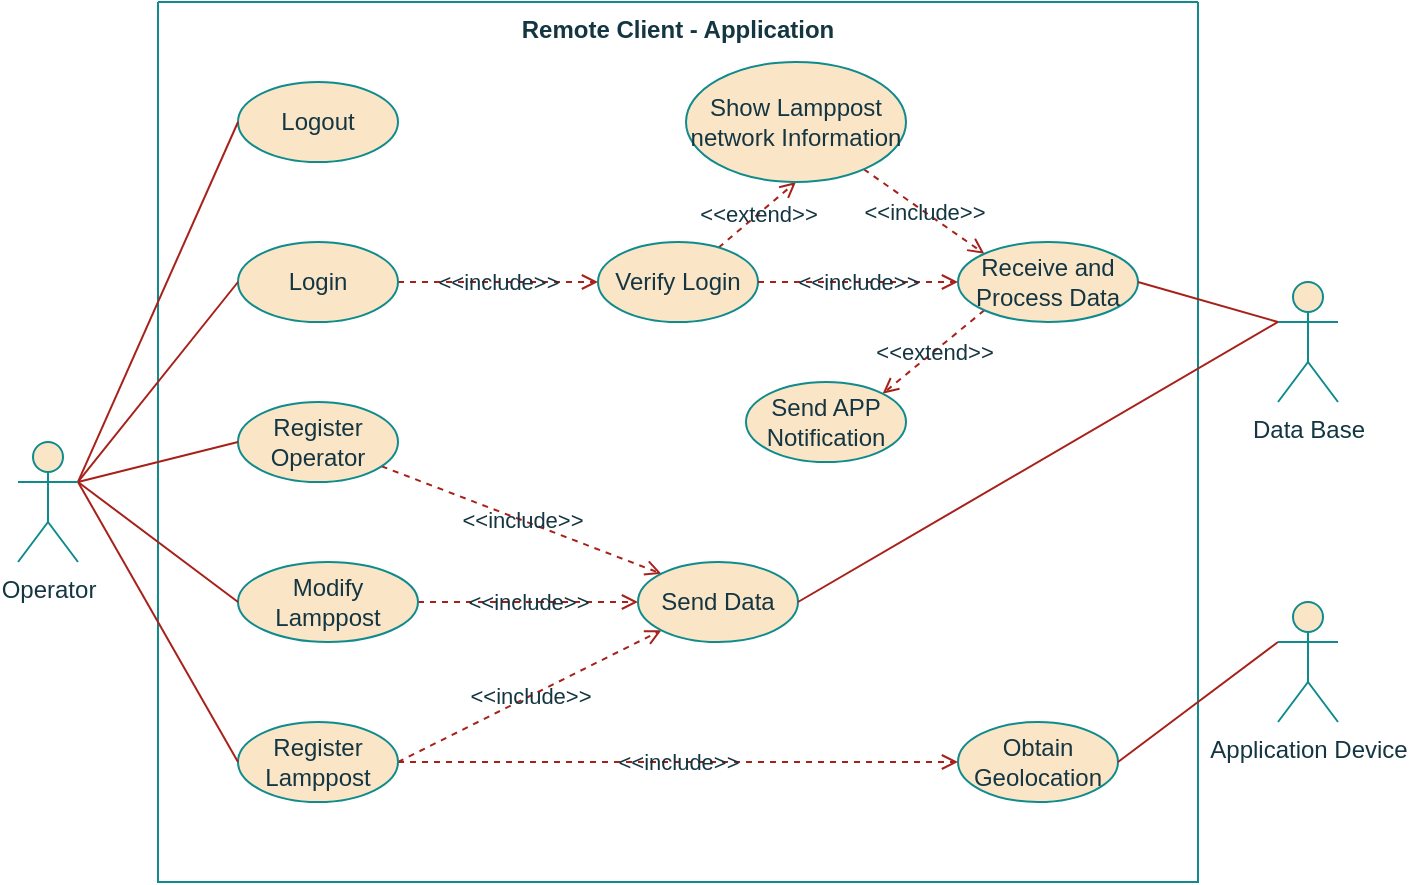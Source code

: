 <mxfile version="15.7.4" type="github" pages="6">
  <diagram id="smE5fnJAyVyCLhYMQo8Z" name="AppSystem_UseCases">
    <mxGraphModel dx="931" dy="527" grid="1" gridSize="10" guides="1" tooltips="1" connect="1" arrows="1" fold="1" page="1" pageScale="1" pageWidth="827" pageHeight="1169" background="none" math="0" shadow="0">
      <root>
        <mxCell id="0" />
        <mxCell id="1" parent="0" />
        <mxCell id="Z5xYq3RRcm3EjHd7aSkA-1" value="Remote Client - Application " style="swimlane;startSize=0;verticalAlign=top;fillColor=#FAE5C7;strokeColor=#0F8B8D;fontColor=#143642;" parent="1" vertex="1">
          <mxGeometry x="120" y="120" width="520" height="440" as="geometry" />
        </mxCell>
        <mxCell id="Z5xYq3RRcm3EjHd7aSkA-31" value="&amp;lt;&amp;lt;include&amp;gt;&amp;gt;" style="edgeStyle=none;rounded=0;orthogonalLoop=1;jettySize=auto;html=1;entryX=0;entryY=0.5;entryDx=0;entryDy=0;dashed=1;endArrow=open;endFill=0;labelBackgroundColor=none;strokeColor=#A8201A;fontColor=#143642;" parent="Z5xYq3RRcm3EjHd7aSkA-1" source="Z5xYq3RRcm3EjHd7aSkA-7" target="Z5xYq3RRcm3EjHd7aSkA-28" edge="1">
          <mxGeometry relative="1" as="geometry" />
        </mxCell>
        <mxCell id="Z5xYq3RRcm3EjHd7aSkA-7" value="Login" style="ellipse;whiteSpace=wrap;html=1;fillColor=#FAE5C7;strokeColor=#0F8B8D;fontColor=#143642;" parent="Z5xYq3RRcm3EjHd7aSkA-1" vertex="1">
          <mxGeometry x="40" y="120" width="80" height="40" as="geometry" />
        </mxCell>
        <mxCell id="Z5xYq3RRcm3EjHd7aSkA-8" value="Logout" style="ellipse;whiteSpace=wrap;html=1;fillColor=#FAE5C7;strokeColor=#0F8B8D;fontColor=#143642;" parent="Z5xYq3RRcm3EjHd7aSkA-1" vertex="1">
          <mxGeometry x="40" y="40" width="80" height="40" as="geometry" />
        </mxCell>
        <mxCell id="Z5xYq3RRcm3EjHd7aSkA-55" value="&amp;lt;&amp;lt;include&amp;gt;&amp;gt;" style="edgeStyle=none;rounded=0;orthogonalLoop=1;jettySize=auto;html=1;entryX=0;entryY=0;entryDx=0;entryDy=0;dashed=1;endArrow=open;endFill=0;labelBackgroundColor=none;strokeColor=#A8201A;fontColor=#143642;" parent="Z5xYq3RRcm3EjHd7aSkA-1" source="Z5xYq3RRcm3EjHd7aSkA-9" target="Z5xYq3RRcm3EjHd7aSkA-23" edge="1">
          <mxGeometry relative="1" as="geometry" />
        </mxCell>
        <mxCell id="Z5xYq3RRcm3EjHd7aSkA-9" value="Register Operator" style="ellipse;whiteSpace=wrap;html=1;fillColor=#FAE5C7;strokeColor=#0F8B8D;fontColor=#143642;" parent="Z5xYq3RRcm3EjHd7aSkA-1" vertex="1">
          <mxGeometry x="40" y="200" width="80" height="40" as="geometry" />
        </mxCell>
        <mxCell id="Z5xYq3RRcm3EjHd7aSkA-26" value="&amp;lt;&amp;lt;include&amp;gt;&amp;gt;" style="edgeStyle=none;rounded=0;orthogonalLoop=1;jettySize=auto;html=1;entryX=0;entryY=0.5;entryDx=0;entryDy=0;exitX=1;exitY=0.5;exitDx=0;exitDy=0;dashed=1;endArrow=open;endFill=0;labelBackgroundColor=none;strokeColor=#A8201A;fontColor=#143642;" parent="Z5xYq3RRcm3EjHd7aSkA-1" source="Z5xYq3RRcm3EjHd7aSkA-17" target="Z5xYq3RRcm3EjHd7aSkA-23" edge="1">
          <mxGeometry relative="1" as="geometry" />
        </mxCell>
        <mxCell id="Z5xYq3RRcm3EjHd7aSkA-17" value="&lt;div&gt;Modify Lamppost&lt;br&gt;&lt;/div&gt;" style="ellipse;whiteSpace=wrap;html=1;fillColor=#FAE5C7;strokeColor=#0F8B8D;fontColor=#143642;" parent="Z5xYq3RRcm3EjHd7aSkA-1" vertex="1">
          <mxGeometry x="40" y="280" width="90" height="40" as="geometry" />
        </mxCell>
        <mxCell id="Z5xYq3RRcm3EjHd7aSkA-22" value="&amp;lt;&amp;lt;include&amp;gt;&amp;gt;" style="edgeStyle=none;rounded=0;orthogonalLoop=1;jettySize=auto;html=1;entryX=0;entryY=0.5;entryDx=0;entryDy=0;dashed=1;endArrow=open;endFill=0;labelBackgroundColor=none;strokeColor=#A8201A;fontColor=#143642;" parent="Z5xYq3RRcm3EjHd7aSkA-1" source="Z5xYq3RRcm3EjHd7aSkA-18" target="Z5xYq3RRcm3EjHd7aSkA-20" edge="1">
          <mxGeometry relative="1" as="geometry">
            <Array as="points">
              <mxPoint x="180" y="380" />
            </Array>
          </mxGeometry>
        </mxCell>
        <mxCell id="Z5xYq3RRcm3EjHd7aSkA-52" value="&amp;lt;&amp;lt;include&amp;gt;&amp;gt;" style="edgeStyle=none;rounded=0;orthogonalLoop=1;jettySize=auto;html=1;entryX=0;entryY=1;entryDx=0;entryDy=0;dashed=1;exitX=1;exitY=0.5;exitDx=0;exitDy=0;endArrow=open;endFill=0;labelBackgroundColor=none;strokeColor=#A8201A;fontColor=#143642;" parent="Z5xYq3RRcm3EjHd7aSkA-1" source="Z5xYq3RRcm3EjHd7aSkA-18" target="Z5xYq3RRcm3EjHd7aSkA-23" edge="1">
          <mxGeometry relative="1" as="geometry" />
        </mxCell>
        <mxCell id="Z5xYq3RRcm3EjHd7aSkA-18" value="&lt;div&gt;Register Lamppost&lt;br&gt;&lt;/div&gt;" style="ellipse;whiteSpace=wrap;html=1;fillColor=#FAE5C7;strokeColor=#0F8B8D;fontColor=#143642;" parent="Z5xYq3RRcm3EjHd7aSkA-1" vertex="1">
          <mxGeometry x="40" y="360" width="80" height="40" as="geometry" />
        </mxCell>
        <mxCell id="Z5xYq3RRcm3EjHd7aSkA-20" value="Obtain Geolocation" style="ellipse;whiteSpace=wrap;html=1;fillColor=#FAE5C7;strokeColor=#0F8B8D;fontColor=#143642;" parent="Z5xYq3RRcm3EjHd7aSkA-1" vertex="1">
          <mxGeometry x="400" y="360" width="80" height="40" as="geometry" />
        </mxCell>
        <mxCell id="Z5xYq3RRcm3EjHd7aSkA-23" value="Send Data" style="ellipse;whiteSpace=wrap;html=1;fillColor=#FAE5C7;strokeColor=#0F8B8D;fontColor=#143642;" parent="Z5xYq3RRcm3EjHd7aSkA-1" vertex="1">
          <mxGeometry x="240" y="280" width="80" height="40" as="geometry" />
        </mxCell>
        <mxCell id="Z5xYq3RRcm3EjHd7aSkA-33" value="&amp;lt;&amp;lt;extend&amp;gt;&amp;gt;" style="edgeStyle=none;rounded=0;orthogonalLoop=1;jettySize=auto;html=1;entryX=0.5;entryY=1;entryDx=0;entryDy=0;dashed=1;endArrow=open;endFill=0;labelBackgroundColor=none;strokeColor=#A8201A;fontColor=#143642;" parent="Z5xYq3RRcm3EjHd7aSkA-1" source="Z5xYq3RRcm3EjHd7aSkA-28" target="Z5xYq3RRcm3EjHd7aSkA-32" edge="1">
          <mxGeometry relative="1" as="geometry" />
        </mxCell>
        <mxCell id="Z5xYq3RRcm3EjHd7aSkA-28" value="Verify Login" style="ellipse;whiteSpace=wrap;html=1;fillColor=#FAE5C7;strokeColor=#0F8B8D;fontColor=#143642;" parent="Z5xYq3RRcm3EjHd7aSkA-1" vertex="1">
          <mxGeometry x="220" y="120" width="80" height="40" as="geometry" />
        </mxCell>
        <mxCell id="Z5xYq3RRcm3EjHd7aSkA-53" value="&amp;lt;&amp;lt;include&amp;gt;&amp;gt;" style="edgeStyle=none;rounded=0;orthogonalLoop=1;jettySize=auto;html=1;entryX=0;entryY=0;entryDx=0;entryDy=0;dashed=1;endArrow=open;endFill=0;labelBackgroundColor=none;strokeColor=#A8201A;fontColor=#143642;" parent="Z5xYq3RRcm3EjHd7aSkA-1" source="Z5xYq3RRcm3EjHd7aSkA-32" target="Z5xYq3RRcm3EjHd7aSkA-34" edge="1">
          <mxGeometry relative="1" as="geometry" />
        </mxCell>
        <mxCell id="Z5xYq3RRcm3EjHd7aSkA-32" value="Show Lamppost network Information" style="ellipse;whiteSpace=wrap;html=1;fillColor=#FAE5C7;strokeColor=#0F8B8D;fontColor=#143642;" parent="Z5xYq3RRcm3EjHd7aSkA-1" vertex="1">
          <mxGeometry x="264" y="30" width="110" height="60" as="geometry" />
        </mxCell>
        <mxCell id="Z5xYq3RRcm3EjHd7aSkA-51" value="&amp;lt;&amp;lt;include&amp;gt;&amp;gt;" style="edgeStyle=none;rounded=0;orthogonalLoop=1;jettySize=auto;html=1;dashed=1;exitX=1;exitY=0.5;exitDx=0;exitDy=0;entryX=0;entryY=0.5;entryDx=0;entryDy=0;endArrow=open;endFill=0;labelBackgroundColor=none;strokeColor=#A8201A;fontColor=#143642;" parent="Z5xYq3RRcm3EjHd7aSkA-1" source="Z5xYq3RRcm3EjHd7aSkA-28" target="Z5xYq3RRcm3EjHd7aSkA-34" edge="1">
          <mxGeometry relative="1" as="geometry" />
        </mxCell>
        <mxCell id="tzrhZv5mslkOKxqqWxBH-2" value="&amp;lt;&amp;lt;extend&amp;gt;&amp;gt;" style="rounded=0;orthogonalLoop=1;jettySize=auto;html=1;exitX=0;exitY=1;exitDx=0;exitDy=0;entryX=1;entryY=0;entryDx=0;entryDy=0;strokeWidth=1;verticalAlign=middle;dashed=1;endArrow=open;endFill=0;labelBackgroundColor=none;strokeColor=#A8201A;fontColor=#143642;" parent="Z5xYq3RRcm3EjHd7aSkA-1" source="Z5xYq3RRcm3EjHd7aSkA-34" target="tzrhZv5mslkOKxqqWxBH-1" edge="1">
          <mxGeometry relative="1" as="geometry" />
        </mxCell>
        <mxCell id="Z5xYq3RRcm3EjHd7aSkA-34" value="Receive and Process Data" style="ellipse;whiteSpace=wrap;html=1;fillColor=#FAE5C7;strokeColor=#0F8B8D;fontColor=#143642;" parent="Z5xYq3RRcm3EjHd7aSkA-1" vertex="1">
          <mxGeometry x="400" y="120" width="90" height="40" as="geometry" />
        </mxCell>
        <mxCell id="tzrhZv5mslkOKxqqWxBH-1" value="Send APP Notification" style="ellipse;whiteSpace=wrap;html=1;fillColor=#FAE5C7;strokeColor=#0F8B8D;fontColor=#143642;" parent="Z5xYq3RRcm3EjHd7aSkA-1" vertex="1">
          <mxGeometry x="294" y="190" width="80" height="40" as="geometry" />
        </mxCell>
        <mxCell id="Z5xYq3RRcm3EjHd7aSkA-21" style="edgeStyle=none;rounded=0;orthogonalLoop=1;jettySize=auto;html=1;exitX=0;exitY=0.333;exitDx=0;exitDy=0;exitPerimeter=0;entryX=1;entryY=0.5;entryDx=0;entryDy=0;endArrow=none;endFill=0;labelBackgroundColor=#DAD2D8;strokeColor=#A8201A;fontColor=#143642;" parent="1" source="Z5xYq3RRcm3EjHd7aSkA-2" target="Z5xYq3RRcm3EjHd7aSkA-20" edge="1">
          <mxGeometry relative="1" as="geometry" />
        </mxCell>
        <mxCell id="Z5xYq3RRcm3EjHd7aSkA-2" value="Application Device" style="shape=umlActor;verticalLabelPosition=bottom;verticalAlign=top;html=1;outlineConnect=0;fillColor=#FAE5C7;strokeColor=#0F8B8D;fontColor=#143642;" parent="1" vertex="1">
          <mxGeometry x="680" y="420" width="30" height="60" as="geometry" />
        </mxCell>
        <mxCell id="Z5xYq3RRcm3EjHd7aSkA-11" style="rounded=0;orthogonalLoop=1;jettySize=auto;html=1;exitX=1;exitY=0.333;exitDx=0;exitDy=0;exitPerimeter=0;entryX=0;entryY=0.5;entryDx=0;entryDy=0;endArrow=none;endFill=0;labelBackgroundColor=#DAD2D8;strokeColor=#A8201A;fontColor=#143642;" parent="1" source="Z5xYq3RRcm3EjHd7aSkA-6" target="Z5xYq3RRcm3EjHd7aSkA-8" edge="1">
          <mxGeometry relative="1" as="geometry" />
        </mxCell>
        <mxCell id="Z5xYq3RRcm3EjHd7aSkA-12" style="edgeStyle=none;rounded=0;orthogonalLoop=1;jettySize=auto;html=1;exitX=1;exitY=0.333;exitDx=0;exitDy=0;exitPerimeter=0;entryX=0;entryY=0.5;entryDx=0;entryDy=0;endArrow=none;endFill=0;labelBackgroundColor=#DAD2D8;strokeColor=#A8201A;fontColor=#143642;" parent="1" source="Z5xYq3RRcm3EjHd7aSkA-6" target="Z5xYq3RRcm3EjHd7aSkA-9" edge="1">
          <mxGeometry relative="1" as="geometry" />
        </mxCell>
        <mxCell id="Z5xYq3RRcm3EjHd7aSkA-13" style="edgeStyle=none;rounded=0;orthogonalLoop=1;jettySize=auto;html=1;exitX=1;exitY=0.333;exitDx=0;exitDy=0;exitPerimeter=0;entryX=0;entryY=0.5;entryDx=0;entryDy=0;endArrow=none;endFill=0;labelBackgroundColor=#DAD2D8;strokeColor=#A8201A;fontColor=#143642;" parent="1" source="Z5xYq3RRcm3EjHd7aSkA-6" target="Z5xYq3RRcm3EjHd7aSkA-7" edge="1">
          <mxGeometry relative="1" as="geometry" />
        </mxCell>
        <mxCell id="Z5xYq3RRcm3EjHd7aSkA-19" style="edgeStyle=none;rounded=0;orthogonalLoop=1;jettySize=auto;html=1;exitX=1;exitY=0.333;exitDx=0;exitDy=0;exitPerimeter=0;entryX=0;entryY=0.5;entryDx=0;entryDy=0;endArrow=none;endFill=0;labelBackgroundColor=#DAD2D8;strokeColor=#A8201A;fontColor=#143642;" parent="1" source="Z5xYq3RRcm3EjHd7aSkA-6" target="Z5xYq3RRcm3EjHd7aSkA-18" edge="1">
          <mxGeometry relative="1" as="geometry" />
        </mxCell>
        <mxCell id="Z5xYq3RRcm3EjHd7aSkA-24" style="edgeStyle=none;rounded=0;orthogonalLoop=1;jettySize=auto;html=1;exitX=1;exitY=0.333;exitDx=0;exitDy=0;exitPerimeter=0;entryX=0;entryY=0.5;entryDx=0;entryDy=0;endArrow=none;endFill=0;labelBackgroundColor=#DAD2D8;strokeColor=#A8201A;fontColor=#143642;" parent="1" source="Z5xYq3RRcm3EjHd7aSkA-6" target="Z5xYq3RRcm3EjHd7aSkA-17" edge="1">
          <mxGeometry relative="1" as="geometry" />
        </mxCell>
        <mxCell id="Z5xYq3RRcm3EjHd7aSkA-6" value="Operator" style="shape=umlActor;verticalLabelPosition=bottom;verticalAlign=top;html=1;outlineConnect=0;fillColor=#FAE5C7;strokeColor=#0F8B8D;fontColor=#143642;" parent="1" vertex="1">
          <mxGeometry x="50" y="340" width="30" height="60" as="geometry" />
        </mxCell>
        <mxCell id="Z5xYq3RRcm3EjHd7aSkA-25" style="edgeStyle=none;rounded=0;orthogonalLoop=1;jettySize=auto;html=1;exitX=0;exitY=0.333;exitDx=0;exitDy=0;exitPerimeter=0;entryX=1;entryY=0.5;entryDx=0;entryDy=0;endArrow=none;endFill=0;labelBackgroundColor=#DAD2D8;strokeColor=#A8201A;fontColor=#143642;" parent="1" source="Z5xYq3RRcm3EjHd7aSkA-10" target="Z5xYq3RRcm3EjHd7aSkA-23" edge="1">
          <mxGeometry relative="1" as="geometry" />
        </mxCell>
        <mxCell id="Z5xYq3RRcm3EjHd7aSkA-50" style="edgeStyle=none;rounded=0;orthogonalLoop=1;jettySize=auto;html=1;exitX=0;exitY=0.333;exitDx=0;exitDy=0;exitPerimeter=0;entryX=1;entryY=0.5;entryDx=0;entryDy=0;endArrow=none;endFill=0;labelBackgroundColor=#DAD2D8;strokeColor=#A8201A;fontColor=#143642;" parent="1" source="Z5xYq3RRcm3EjHd7aSkA-10" target="Z5xYq3RRcm3EjHd7aSkA-34" edge="1">
          <mxGeometry relative="1" as="geometry" />
        </mxCell>
        <mxCell id="Z5xYq3RRcm3EjHd7aSkA-10" value="Data Base" style="shape=umlActor;verticalLabelPosition=bottom;verticalAlign=top;html=1;outlineConnect=0;fillColor=#FAE5C7;strokeColor=#0F8B8D;fontColor=#143642;" parent="1" vertex="1">
          <mxGeometry x="680" y="260" width="30" height="60" as="geometry" />
        </mxCell>
      </root>
    </mxGraphModel>
  </diagram>
  <diagram name="WebSiteSys_UseCases" id="4FfJd1EmiULP9ebMevSI">
    <mxGraphModel dx="1350" dy="764" grid="1" gridSize="10" guides="1" tooltips="1" connect="1" arrows="1" fold="1" page="1" pageScale="1" pageWidth="827" pageHeight="1169" background="none" math="0" shadow="0">
      <root>
        <mxCell id="5bZJ5uvaay_0yBccqVm7-0" />
        <mxCell id="5bZJ5uvaay_0yBccqVm7-1" parent="5bZJ5uvaay_0yBccqVm7-0" />
        <mxCell id="5bZJ5uvaay_0yBccqVm7-2" value="Remote Client - Web Site " style="swimlane;startSize=0;verticalAlign=top;fillColor=#FAE5C7;strokeColor=#0F8B8D;fontColor=#143642;" parent="5bZJ5uvaay_0yBccqVm7-1" vertex="1">
          <mxGeometry x="120" y="120" width="520" height="240" as="geometry" />
        </mxCell>
        <mxCell id="HWeHAJftkcvxa5E9LvG0-5" value="&amp;lt;&amp;lt;extend&amp;gt;&amp;gt;" style="edgeStyle=none;rounded=0;orthogonalLoop=1;jettySize=auto;html=1;entryX=0;entryY=0.5;entryDx=0;entryDy=0;dashed=1;endArrow=open;endFill=0;labelBackgroundColor=none;strokeColor=#A8201A;fontColor=#143642;" parent="5bZJ5uvaay_0yBccqVm7-2" source="5bZJ5uvaay_0yBccqVm7-12" target="HWeHAJftkcvxa5E9LvG0-4" edge="1">
          <mxGeometry relative="1" as="geometry" />
        </mxCell>
        <mxCell id="5bZJ5uvaay_0yBccqVm7-12" value="Insert Location" style="ellipse;whiteSpace=wrap;html=1;fillColor=#FAE5C7;strokeColor=#0F8B8D;fontColor=#143642;" parent="5bZJ5uvaay_0yBccqVm7-2" vertex="1">
          <mxGeometry x="40" y="40" width="80" height="40" as="geometry" />
        </mxCell>
        <mxCell id="lhICtqO1B-pOkqbgifs4-3" value="&amp;lt;&amp;lt;extend&amp;gt;&amp;gt;" style="edgeStyle=none;rounded=0;orthogonalLoop=1;jettySize=auto;html=1;entryX=1;entryY=1;entryDx=0;entryDy=0;dashed=1;endArrow=open;endFill=0;labelBackgroundColor=none;strokeColor=#A8201A;fontColor=#143642;" parent="5bZJ5uvaay_0yBccqVm7-2" source="5bZJ5uvaay_0yBccqVm7-13" target="HWeHAJftkcvxa5E9LvG0-4" edge="1">
          <mxGeometry relative="1" as="geometry" />
        </mxCell>
        <mxCell id="5bZJ5uvaay_0yBccqVm7-13" value="Obtain Geolocation" style="ellipse;whiteSpace=wrap;html=1;fillColor=#FAE5C7;strokeColor=#0F8B8D;fontColor=#143642;" parent="5bZJ5uvaay_0yBccqVm7-2" vertex="1">
          <mxGeometry x="400" y="160" width="80" height="40" as="geometry" />
        </mxCell>
        <mxCell id="5bZJ5uvaay_0yBccqVm7-20" value="Receive and Process Data" style="ellipse;whiteSpace=wrap;html=1;fillColor=#FAE5C7;strokeColor=#0F8B8D;fontColor=#143642;" parent="5bZJ5uvaay_0yBccqVm7-2" vertex="1">
          <mxGeometry x="400" y="40" width="80" height="40" as="geometry" />
        </mxCell>
        <mxCell id="HWeHAJftkcvxa5E9LvG0-6" value="&amp;lt;&amp;lt;include&amp;gt;&amp;gt;" style="edgeStyle=none;rounded=0;orthogonalLoop=1;jettySize=auto;html=1;entryX=0;entryY=0.5;entryDx=0;entryDy=0;dashed=1;endArrow=open;endFill=0;labelBackgroundColor=none;strokeColor=#A8201A;fontColor=#143642;" parent="5bZJ5uvaay_0yBccqVm7-2" source="HWeHAJftkcvxa5E9LvG0-4" target="5bZJ5uvaay_0yBccqVm7-20" edge="1">
          <mxGeometry relative="1" as="geometry" />
        </mxCell>
        <mxCell id="HWeHAJftkcvxa5E9LvG0-4" value="Show Available Parking Spots" style="ellipse;whiteSpace=wrap;html=1;fillColor=#FAE5C7;strokeColor=#0F8B8D;fontColor=#143642;" parent="5bZJ5uvaay_0yBccqVm7-2" vertex="1">
          <mxGeometry x="210" y="35" width="100" height="50" as="geometry" />
        </mxCell>
        <mxCell id="lhICtqO1B-pOkqbgifs4-2" value="&amp;lt;&amp;lt;extend&amp;gt;&amp;gt;" style="edgeStyle=none;rounded=0;orthogonalLoop=1;jettySize=auto;html=1;entryX=0;entryY=0.5;entryDx=0;entryDy=0;dashed=1;endArrow=open;endFill=0;labelBackgroundColor=none;strokeColor=#A8201A;fontColor=#143642;" parent="5bZJ5uvaay_0yBccqVm7-2" source="lhICtqO1B-pOkqbgifs4-0" target="5bZJ5uvaay_0yBccqVm7-13" edge="1">
          <mxGeometry relative="1" as="geometry" />
        </mxCell>
        <mxCell id="lhICtqO1B-pOkqbgifs4-0" value="Use GPS Location" style="ellipse;whiteSpace=wrap;html=1;fillColor=#FAE5C7;strokeColor=#0F8B8D;fontColor=#143642;" parent="5bZJ5uvaay_0yBccqVm7-2" vertex="1">
          <mxGeometry x="40" y="155" width="90" height="50" as="geometry" />
        </mxCell>
        <mxCell id="5bZJ5uvaay_0yBccqVm7-21" style="edgeStyle=none;rounded=0;orthogonalLoop=1;jettySize=auto;html=1;exitX=0;exitY=0.333;exitDx=0;exitDy=0;exitPerimeter=0;entryX=1;entryY=0.5;entryDx=0;entryDy=0;endArrow=none;endFill=0;labelBackgroundColor=#DAD2D8;strokeColor=#A8201A;fontColor=#143642;" parent="5bZJ5uvaay_0yBccqVm7-1" source="5bZJ5uvaay_0yBccqVm7-22" target="5bZJ5uvaay_0yBccqVm7-13" edge="1">
          <mxGeometry relative="1" as="geometry" />
        </mxCell>
        <mxCell id="5bZJ5uvaay_0yBccqVm7-22" value="&lt;div&gt; Device where &lt;br&gt;&lt;/div&gt;&lt;div&gt;the WebSite&lt;/div&gt;&lt;div&gt; is running&lt;/div&gt;" style="shape=umlActor;verticalLabelPosition=bottom;verticalAlign=top;html=1;outlineConnect=0;fillColor=#FAE5C7;strokeColor=#0F8B8D;fontColor=#143642;" parent="5bZJ5uvaay_0yBccqVm7-1" vertex="1">
          <mxGeometry x="680" y="250" width="30" height="60" as="geometry" />
        </mxCell>
        <mxCell id="5bZJ5uvaay_0yBccqVm7-26" style="edgeStyle=none;rounded=0;orthogonalLoop=1;jettySize=auto;html=1;exitX=1;exitY=0.333;exitDx=0;exitDy=0;exitPerimeter=0;entryX=0;entryY=0.5;entryDx=0;entryDy=0;endArrow=none;endFill=0;labelBackgroundColor=#DAD2D8;strokeColor=#A8201A;fontColor=#143642;" parent="5bZJ5uvaay_0yBccqVm7-1" source="5bZJ5uvaay_0yBccqVm7-28" target="5bZJ5uvaay_0yBccqVm7-12" edge="1">
          <mxGeometry relative="1" as="geometry" />
        </mxCell>
        <mxCell id="lhICtqO1B-pOkqbgifs4-1" style="edgeStyle=none;rounded=0;orthogonalLoop=1;jettySize=auto;html=1;entryX=0;entryY=0.5;entryDx=0;entryDy=0;exitX=1;exitY=0.333;exitDx=0;exitDy=0;exitPerimeter=0;endArrow=none;endFill=0;labelBackgroundColor=#DAD2D8;strokeColor=#A8201A;fontColor=#143642;" parent="5bZJ5uvaay_0yBccqVm7-1" source="5bZJ5uvaay_0yBccqVm7-28" target="lhICtqO1B-pOkqbgifs4-0" edge="1">
          <mxGeometry relative="1" as="geometry" />
        </mxCell>
        <mxCell id="5bZJ5uvaay_0yBccqVm7-28" value="User" style="shape=umlActor;verticalLabelPosition=bottom;verticalAlign=top;html=1;outlineConnect=0;fillColor=#FAE5C7;strokeColor=#0F8B8D;fontColor=#143642;" parent="5bZJ5uvaay_0yBccqVm7-1" vertex="1">
          <mxGeometry x="50" y="220" width="30" height="60" as="geometry" />
        </mxCell>
        <mxCell id="5bZJ5uvaay_0yBccqVm7-30" style="edgeStyle=none;rounded=0;orthogonalLoop=1;jettySize=auto;html=1;exitX=0;exitY=0.333;exitDx=0;exitDy=0;exitPerimeter=0;entryX=1;entryY=0.5;entryDx=0;entryDy=0;endArrow=none;endFill=0;labelBackgroundColor=#DAD2D8;strokeColor=#A8201A;fontColor=#143642;" parent="5bZJ5uvaay_0yBccqVm7-1" source="5bZJ5uvaay_0yBccqVm7-31" target="5bZJ5uvaay_0yBccqVm7-20" edge="1">
          <mxGeometry relative="1" as="geometry" />
        </mxCell>
        <mxCell id="5bZJ5uvaay_0yBccqVm7-31" value="Data Base" style="shape=umlActor;verticalLabelPosition=bottom;verticalAlign=top;html=1;outlineConnect=0;fillColor=#FAE5C7;strokeColor=#0F8B8D;fontColor=#143642;" parent="5bZJ5uvaay_0yBccqVm7-1" vertex="1">
          <mxGeometry x="680" y="160" width="30" height="60" as="geometry" />
        </mxCell>
      </root>
    </mxGraphModel>
  </diagram>
  <diagram id="OCFw99Fu_aBWrZGg2Cmg" name="AppSystem_Flowchart">
    <mxGraphModel dx="1350" dy="764" grid="1" gridSize="10" guides="1" tooltips="1" connect="1" arrows="1" fold="1" page="1" pageScale="1" pageWidth="827" pageHeight="1169" background="none" math="0" shadow="0">
      <root>
        <mxCell id="kFAHCopUlWE3aFs84oHL-0" />
        <mxCell id="kFAHCopUlWE3aFs84oHL-1" parent="kFAHCopUlWE3aFs84oHL-0" />
        <mxCell id="qKz6rHFTW4mGTRxI2GKe-0" style="edgeStyle=orthogonalEdgeStyle;rounded=0;orthogonalLoop=1;jettySize=auto;html=1;entryX=0.5;entryY=0;entryDx=0;entryDy=0;strokeWidth=1;strokeColor=#A8201A;fontColor=#143642;labelBackgroundColor=#DAD2D8;" parent="kFAHCopUlWE3aFs84oHL-1" source="kFAHCopUlWE3aFs84oHL-2" target="cFNzeXTPMp41-kwrq9Jl-0" edge="1">
          <mxGeometry relative="1" as="geometry">
            <mxPoint x="420" y="120" as="targetPoint" />
          </mxGeometry>
        </mxCell>
        <mxCell id="kFAHCopUlWE3aFs84oHL-2" value="" style="strokeWidth=2;html=1;shape=mxgraph.flowchart.start_2;whiteSpace=wrap;align=center;verticalAlign=top;fillColor=#FAE5C7;strokeColor=#0F8B8D;fontColor=#143642;" parent="kFAHCopUlWE3aFs84oHL-1" vertex="1">
          <mxGeometry x="400" y="40" width="40" height="40" as="geometry" />
        </mxCell>
        <mxCell id="6r2pijpvhr34EdALcpbM-5" value="Login" style="edgeStyle=orthogonalEdgeStyle;rounded=0;orthogonalLoop=1;jettySize=auto;html=1;strokeWidth=1;entryX=0.5;entryY=0;entryDx=0;entryDy=0;verticalAlign=middle;exitX=0.5;exitY=1;exitDx=0;exitDy=0;strokeColor=#A8201A;fontColor=#143642;labelBackgroundColor=none;" parent="kFAHCopUlWE3aFs84oHL-1" source="cFNzeXTPMp41-kwrq9Jl-0" target="cFNzeXTPMp41-kwrq9Jl-2" edge="1">
          <mxGeometry x="0.818" y="21" relative="1" as="geometry">
            <mxPoint x="559.48" y="240.0" as="targetPoint" />
            <mxPoint x="420" y="160" as="sourcePoint" />
            <Array as="points">
              <mxPoint x="420" y="200" />
              <mxPoint x="560" y="200" />
            </Array>
            <mxPoint as="offset" />
          </mxGeometry>
        </mxCell>
        <mxCell id="6r2pijpvhr34EdALcpbM-9" value="Invalid Login" style="edgeStyle=orthogonalEdgeStyle;rounded=0;orthogonalLoop=1;jettySize=auto;html=1;exitX=0;exitY=0.5;exitDx=0;exitDy=0;strokeWidth=1;curved=1;entryX=0.25;entryY=0;entryDx=0;entryDy=0;strokeColor=#A8201A;fontColor=#143642;labelBackgroundColor=none;" parent="kFAHCopUlWE3aFs84oHL-1" source="cFNzeXTPMp41-kwrq9Jl-2" edge="1">
          <mxGeometry x="-0.263" y="35" relative="1" as="geometry">
            <mxPoint x="536.98" y="240.0" as="targetPoint" />
            <mxPoint x="514.48" y="260.0" as="sourcePoint" />
            <Array as="points">
              <mxPoint x="485" y="260" />
              <mxPoint x="485" y="210" />
              <mxPoint x="537" y="210" />
            </Array>
            <mxPoint as="offset" />
          </mxGeometry>
        </mxCell>
        <mxCell id="FcJ4UmkGHhbU9HNVWjmT-12" value="&lt;div&gt;Successful Login&lt;/div&gt;" style="edgeStyle=orthogonalEdgeStyle;curved=1;rounded=0;orthogonalLoop=1;jettySize=auto;html=1;entryX=0.5;entryY=0;entryDx=0;entryDy=0;strokeWidth=1;exitX=0.5;exitY=1;exitDx=0;exitDy=0;strokeColor=#A8201A;fontColor=#143642;labelBackgroundColor=none;" parent="kFAHCopUlWE3aFs84oHL-1" target="cFNzeXTPMp41-kwrq9Jl-4" edge="1">
          <mxGeometry x="-0.2" y="51" relative="1" as="geometry">
            <mxPoint x="559.48" y="280.0" as="sourcePoint" />
            <mxPoint x="559.48" y="320.0" as="targetPoint" />
            <mxPoint as="offset" />
          </mxGeometry>
        </mxCell>
        <mxCell id="FcJ4UmkGHhbU9HNVWjmT-14" value="&lt;div&gt;Operator &lt;br&gt;&lt;/div&gt;&lt;div&gt;Registered&lt;/div&gt;" style="edgeStyle=orthogonalEdgeStyle;rounded=0;orthogonalLoop=1;jettySize=auto;html=1;strokeWidth=1;exitX=0.5;exitY=1;exitDx=0;exitDy=0;strokeColor=#A8201A;fontColor=#143642;labelBackgroundColor=none;" parent="kFAHCopUlWE3aFs84oHL-1" source="cFNzeXTPMp41-kwrq9Jl-1" edge="1">
          <mxGeometry x="-0.625" y="-20" relative="1" as="geometry">
            <mxPoint x="325" y="280.0" as="sourcePoint" />
            <mxPoint x="420" y="180" as="targetPoint" />
            <Array as="points">
              <mxPoint x="325" y="320" />
              <mxPoint x="240" y="320" />
              <mxPoint x="240" y="180" />
            </Array>
            <mxPoint as="offset" />
          </mxGeometry>
        </mxCell>
        <mxCell id="FcJ4UmkGHhbU9HNVWjmT-17" value="Register" style="edgeStyle=orthogonalEdgeStyle;rounded=0;orthogonalLoop=1;jettySize=auto;html=1;strokeWidth=1;verticalAlign=middle;exitX=0.5;exitY=1;exitDx=0;exitDy=0;strokeColor=#A8201A;fontColor=#143642;labelBackgroundColor=none;entryX=0.5;entryY=0;entryDx=0;entryDy=0;" parent="kFAHCopUlWE3aFs84oHL-1" source="cFNzeXTPMp41-kwrq9Jl-0" target="cFNzeXTPMp41-kwrq9Jl-1" edge="1">
          <mxGeometry x="0.257" y="20" relative="1" as="geometry">
            <mxPoint x="325" y="240.0" as="targetPoint" />
            <mxPoint x="420" y="160" as="sourcePoint" />
            <Array as="points">
              <mxPoint x="420" y="200" />
              <mxPoint x="325" y="200" />
            </Array>
            <mxPoint as="offset" />
          </mxGeometry>
        </mxCell>
        <mxCell id="o-Xg6d7DhyHQ84LFF3CI-3" value="Register Post" style="edgeStyle=orthogonalEdgeStyle;rounded=0;orthogonalLoop=1;jettySize=auto;html=1;strokeWidth=1;verticalAlign=middle;entryX=0.5;entryY=0;entryDx=0;entryDy=0;exitX=0.5;exitY=1;exitDx=0;exitDy=0;strokeColor=#A8201A;fontColor=#143642;labelBackgroundColor=none;" parent="kFAHCopUlWE3aFs84oHL-1" target="cFNzeXTPMp41-kwrq9Jl-5" edge="1">
          <mxGeometry x="0.454" y="20" relative="1" as="geometry">
            <mxPoint x="365" y="440" as="targetPoint" />
            <mxPoint x="559.48" y="360.0" as="sourcePoint" />
            <Array as="points">
              <mxPoint x="560" y="400" />
              <mxPoint x="365" y="400" />
            </Array>
            <mxPoint as="offset" />
          </mxGeometry>
        </mxCell>
        <mxCell id="NqCkrAAovr8_RNabCgoQ-0" value="&lt;div&gt;Post Registered&lt;/div&gt;" style="edgeStyle=orthogonalEdgeStyle;rounded=0;orthogonalLoop=1;jettySize=auto;html=1;strokeWidth=1;verticalAlign=middle;exitX=0.5;exitY=1;exitDx=0;exitDy=0;entryX=0.5;entryY=0;entryDx=0;entryDy=0;entryPerimeter=0;strokeColor=#A8201A;fontColor=#143642;labelBackgroundColor=none;" parent="kFAHCopUlWE3aFs84oHL-1" source="cFNzeXTPMp41-kwrq9Jl-5" target="85EwHDn-hXENK2C40TPa-0" edge="1">
          <mxGeometry y="45" relative="1" as="geometry">
            <mxPoint x="365" y="520" as="targetPoint" />
            <mxPoint x="365" y="480" as="sourcePoint" />
            <Array as="points" />
            <mxPoint as="offset" />
          </mxGeometry>
        </mxCell>
        <mxCell id="85EwHDn-hXENK2C40TPa-3" value="Modify Post" style="edgeStyle=orthogonalEdgeStyle;rounded=0;orthogonalLoop=1;jettySize=auto;html=1;strokeWidth=1;verticalAlign=middle;exitX=0.5;exitY=1;exitDx=0;exitDy=0;strokeColor=#A8201A;fontColor=#143642;labelBackgroundColor=none;entryX=0.5;entryY=0;entryDx=0;entryDy=0;" parent="kFAHCopUlWE3aFs84oHL-1" target="cFNzeXTPMp41-kwrq9Jl-7" edge="1">
          <mxGeometry x="0.5" y="31" relative="1" as="geometry">
            <mxPoint x="559.48" y="440" as="targetPoint" />
            <mxPoint x="559.48" y="360.0" as="sourcePoint" />
            <mxPoint as="offset" />
          </mxGeometry>
        </mxCell>
        <mxCell id="85EwHDn-hXENK2C40TPa-5" value="Post Modified" style="edgeStyle=orthogonalEdgeStyle;rounded=0;orthogonalLoop=1;jettySize=auto;html=1;entryX=0.5;entryY=0;entryDx=0;entryDy=0;entryPerimeter=0;strokeWidth=1;verticalAlign=middle;strokeColor=#A8201A;fontColor=#143642;labelBackgroundColor=none;exitX=0.5;exitY=1;exitDx=0;exitDy=0;" parent="kFAHCopUlWE3aFs84oHL-1" source="cFNzeXTPMp41-kwrq9Jl-7" target="85EwHDn-hXENK2C40TPa-4" edge="1">
          <mxGeometry y="41" relative="1" as="geometry">
            <mxPoint x="559.48" y="480" as="sourcePoint" />
            <mxPoint as="offset" />
          </mxGeometry>
        </mxCell>
        <mxCell id="85EwHDn-hXENK2C40TPa-0" value="A" style="verticalLabelPosition=middle;verticalAlign=middle;html=1;shape=mxgraph.flowchart.on-page_reference;fillColor=#FAE5C7;labelPosition=center;align=center;strokeColor=#0F8B8D;fontColor=#143642;" parent="kFAHCopUlWE3aFs84oHL-1" vertex="1">
          <mxGeometry x="345" y="520" width="40" height="40" as="geometry" />
        </mxCell>
        <mxCell id="85EwHDn-hXENK2C40TPa-2" style="edgeStyle=orthogonalEdgeStyle;rounded=0;orthogonalLoop=1;jettySize=auto;html=1;strokeWidth=1;verticalAlign=middle;strokeColor=#A8201A;fontColor=#143642;labelBackgroundColor=#DAD2D8;" parent="kFAHCopUlWE3aFs84oHL-1" source="85EwHDn-hXENK2C40TPa-1" edge="1">
          <mxGeometry relative="1" as="geometry">
            <mxPoint x="560" y="300.0" as="targetPoint" />
          </mxGeometry>
        </mxCell>
        <mxCell id="85EwHDn-hXENK2C40TPa-1" value="A" style="verticalLabelPosition=middle;verticalAlign=middle;html=1;shape=mxgraph.flowchart.on-page_reference;fillColor=#FAE5C7;labelPosition=center;align=center;strokeColor=#0F8B8D;fontColor=#143642;" parent="kFAHCopUlWE3aFs84oHL-1" vertex="1">
          <mxGeometry x="440" y="280" width="40" height="40" as="geometry" />
        </mxCell>
        <mxCell id="85EwHDn-hXENK2C40TPa-4" value="A" style="verticalLabelPosition=middle;verticalAlign=middle;html=1;shape=mxgraph.flowchart.on-page_reference;fillColor=#FAE5C7;labelPosition=center;align=center;strokeColor=#0F8B8D;fontColor=#143642;" parent="kFAHCopUlWE3aFs84oHL-1" vertex="1">
          <mxGeometry x="539.48" y="520" width="40" height="40" as="geometry" />
        </mxCell>
        <mxCell id="85EwHDn-hXENK2C40TPa-7" value="Logout" style="edgeStyle=orthogonalEdgeStyle;rounded=0;orthogonalLoop=1;jettySize=auto;html=1;strokeWidth=1;verticalAlign=middle;exitX=0.5;exitY=1;exitDx=0;exitDy=0;strokeColor=#A8201A;fontColor=#143642;labelBackgroundColor=none;entryX=0.5;entryY=0;entryDx=0;entryDy=0;" parent="kFAHCopUlWE3aFs84oHL-1" source="cFNzeXTPMp41-kwrq9Jl-4" target="cFNzeXTPMp41-kwrq9Jl-8" edge="1">
          <mxGeometry x="0.855" y="25" relative="1" as="geometry">
            <mxPoint x="755" y="440" as="targetPoint" />
            <mxPoint x="559.48" y="360.0" as="sourcePoint" />
            <Array as="points">
              <mxPoint x="560" y="400" />
              <mxPoint x="755" y="400" />
            </Array>
            <mxPoint as="offset" />
          </mxGeometry>
        </mxCell>
        <mxCell id="85EwHDn-hXENK2C40TPa-10" style="edgeStyle=orthogonalEdgeStyle;rounded=0;orthogonalLoop=1;jettySize=auto;html=1;entryX=0.5;entryY=0;entryDx=0;entryDy=0;entryPerimeter=0;strokeWidth=1;verticalAlign=middle;strokeColor=#A8201A;fontColor=#143642;labelBackgroundColor=#DAD2D8;exitX=0.5;exitY=1;exitDx=0;exitDy=0;" parent="kFAHCopUlWE3aFs84oHL-1" source="cFNzeXTPMp41-kwrq9Jl-8" target="85EwHDn-hXENK2C40TPa-8" edge="1">
          <mxGeometry relative="1" as="geometry">
            <mxPoint x="755" y="480" as="sourcePoint" />
          </mxGeometry>
        </mxCell>
        <mxCell id="85EwHDn-hXENK2C40TPa-8" value="END" style="strokeWidth=2;html=1;shape=mxgraph.flowchart.terminator;whiteSpace=wrap;fillColor=#FAE5C7;align=center;verticalAlign=middle;strokeColor=#0F8B8D;fontColor=#143642;" parent="kFAHCopUlWE3aFs84oHL-1" vertex="1">
          <mxGeometry x="720" y="520" width="70" height="40" as="geometry" />
        </mxCell>
        <mxCell id="cFNzeXTPMp41-kwrq9Jl-0" value="System Configuration" style="rounded=0;whiteSpace=wrap;html=1;sketch=0;fontColor=#143642;strokeColor=#0F8B8D;fillColor=#FAE5C7;" parent="kFAHCopUlWE3aFs84oHL-1" vertex="1">
          <mxGeometry x="360" y="120" width="120" height="40" as="geometry" />
        </mxCell>
        <mxCell id="cFNzeXTPMp41-kwrq9Jl-1" value="Register Operator" style="rounded=0;whiteSpace=wrap;html=1;sketch=0;fontColor=#143642;strokeColor=#0F8B8D;fillColor=#FAE5C7;" parent="kFAHCopUlWE3aFs84oHL-1" vertex="1">
          <mxGeometry x="265" y="240" width="120" height="40" as="geometry" />
        </mxCell>
        <mxCell id="cFNzeXTPMp41-kwrq9Jl-2" value="&lt;div&gt;Login&lt;/div&gt;" style="rounded=0;whiteSpace=wrap;html=1;sketch=0;fontColor=#143642;strokeColor=#0F8B8D;fillColor=#FAE5C7;" parent="kFAHCopUlWE3aFs84oHL-1" vertex="1">
          <mxGeometry x="526.98" y="240" width="65" height="40" as="geometry" />
        </mxCell>
        <mxCell id="cFNzeXTPMp41-kwrq9Jl-4" value="Show Lamppost Information" style="rounded=0;whiteSpace=wrap;html=1;sketch=0;fontColor=#143642;strokeColor=#0F8B8D;fillColor=#FAE5C7;" parent="kFAHCopUlWE3aFs84oHL-1" vertex="1">
          <mxGeometry x="504.74" y="330" width="109.48" height="40" as="geometry" />
        </mxCell>
        <mxCell id="cFNzeXTPMp41-kwrq9Jl-5" value="Register Lamppost" style="rounded=0;whiteSpace=wrap;html=1;sketch=0;fontColor=#143642;strokeColor=#0F8B8D;fillColor=#FAE5C7;" parent="kFAHCopUlWE3aFs84oHL-1" vertex="1">
          <mxGeometry x="310.26" y="440" width="109.48" height="40" as="geometry" />
        </mxCell>
        <mxCell id="cFNzeXTPMp41-kwrq9Jl-7" value="Modify Lamppost" style="rounded=0;whiteSpace=wrap;html=1;sketch=0;fontColor=#143642;strokeColor=#0F8B8D;fillColor=#FAE5C7;" parent="kFAHCopUlWE3aFs84oHL-1" vertex="1">
          <mxGeometry x="504.74" y="440" width="109.48" height="40" as="geometry" />
        </mxCell>
        <mxCell id="cFNzeXTPMp41-kwrq9Jl-8" value="Logout" style="rounded=0;whiteSpace=wrap;html=1;sketch=0;fontColor=#143642;strokeColor=#0F8B8D;fillColor=#FAE5C7;" parent="kFAHCopUlWE3aFs84oHL-1" vertex="1">
          <mxGeometry x="700.26" y="440" width="109.48" height="40" as="geometry" />
        </mxCell>
      </root>
    </mxGraphModel>
  </diagram>
  <diagram name="WebSite_Flowchart" id="1ayb_BJJMKkTYPtI-sKL">
    <mxGraphModel dx="1350" dy="764" grid="1" gridSize="10" guides="1" tooltips="1" connect="1" arrows="1" fold="1" page="1" pageScale="1" pageWidth="827" pageHeight="1169" background="none" math="0" shadow="0">
      <root>
        <mxCell id="fxeLt2PDO6SFIFV0pFWX-0" />
        <mxCell id="fxeLt2PDO6SFIFV0pFWX-1" parent="fxeLt2PDO6SFIFV0pFWX-0" />
        <mxCell id="fxeLt2PDO6SFIFV0pFWX-2" style="edgeStyle=orthogonalEdgeStyle;rounded=0;orthogonalLoop=1;jettySize=auto;html=1;entryX=0.5;entryY=0;entryDx=0;entryDy=0;strokeWidth=1;labelBackgroundColor=#DAD2D8;strokeColor=#A8201A;fontColor=#143642;" parent="fxeLt2PDO6SFIFV0pFWX-1" source="fxeLt2PDO6SFIFV0pFWX-3" target="5TZJSrUtL2VbmlcCNTR2-4" edge="1">
          <mxGeometry relative="1" as="geometry">
            <mxPoint x="420" y="120" as="targetPoint" />
          </mxGeometry>
        </mxCell>
        <mxCell id="fxeLt2PDO6SFIFV0pFWX-3" value="" style="strokeWidth=2;html=1;shape=mxgraph.flowchart.start_2;whiteSpace=wrap;align=center;verticalAlign=top;fillColor=#FAE5C7;strokeColor=#0F8B8D;fontColor=#143642;" parent="fxeLt2PDO6SFIFV0pFWX-1" vertex="1">
          <mxGeometry x="400" y="40" width="40" height="40" as="geometry" />
        </mxCell>
        <mxCell id="bABfZ5KSR_ARfo-jGFOm-1" style="edgeStyle=orthogonalEdgeStyle;rounded=0;orthogonalLoop=1;jettySize=auto;html=1;entryX=0.5;entryY=0;entryDx=0;entryDy=0;entryPerimeter=0;strokeWidth=1;verticalAlign=middle;labelBackgroundColor=#DAD2D8;strokeColor=#A8201A;fontColor=#143642;exitX=0.5;exitY=1;exitDx=0;exitDy=0;" parent="fxeLt2PDO6SFIFV0pFWX-1" source="5TZJSrUtL2VbmlcCNTR2-4" target="bABfZ5KSR_ARfo-jGFOm-0" edge="1">
          <mxGeometry relative="1" as="geometry">
            <mxPoint x="420" y="160" as="sourcePoint" />
          </mxGeometry>
        </mxCell>
        <mxCell id="bABfZ5KSR_ARfo-jGFOm-2" value="Yes" style="edgeStyle=orthogonalEdgeStyle;rounded=0;orthogonalLoop=1;jettySize=auto;html=1;strokeWidth=1;verticalAlign=middle;labelBackgroundColor=none;strokeColor=#A8201A;fontColor=#143642;entryX=0.5;entryY=0;entryDx=0;entryDy=0;" parent="fxeLt2PDO6SFIFV0pFWX-1" source="bABfZ5KSR_ARfo-jGFOm-0" target="5TZJSrUtL2VbmlcCNTR2-8" edge="1">
          <mxGeometry x="-0.897" y="-10" relative="1" as="geometry">
            <mxPoint x="420" y="440" as="targetPoint" />
            <Array as="points">
              <mxPoint x="290" y="250" />
              <mxPoint x="290" y="400" />
              <mxPoint x="420" y="400" />
            </Array>
            <mxPoint as="offset" />
          </mxGeometry>
        </mxCell>
        <mxCell id="bABfZ5KSR_ARfo-jGFOm-3" value="No" style="edgeStyle=orthogonalEdgeStyle;rounded=0;orthogonalLoop=1;jettySize=auto;html=1;strokeWidth=1;verticalAlign=middle;entryX=0.5;entryY=0;entryDx=0;entryDy=0;bendable=1;exitX=1;exitY=0.5;exitDx=0;exitDy=0;exitPerimeter=0;labelBackgroundColor=none;strokeColor=#A8201A;fontColor=#143642;" parent="fxeLt2PDO6SFIFV0pFWX-1" source="bABfZ5KSR_ARfo-jGFOm-0" target="5TZJSrUtL2VbmlcCNTR2-7" edge="1">
          <mxGeometry x="-0.826" y="10" relative="1" as="geometry">
            <mxPoint x="599" y="290" as="targetPoint" />
            <mxPoint x="464" y="250" as="sourcePoint" />
            <Array as="points">
              <mxPoint x="599" y="250" />
            </Array>
            <mxPoint as="offset" />
          </mxGeometry>
        </mxCell>
        <mxCell id="bABfZ5KSR_ARfo-jGFOm-0" value="&lt;div&gt;Use GPS &lt;br&gt;&lt;/div&gt;&lt;div&gt;Location?&lt;/div&gt;" style="strokeWidth=2;html=1;shape=mxgraph.flowchart.decision;whiteSpace=wrap;fillColor=#FAE5C7;align=center;verticalAlign=middle;strokeColor=#0F8B8D;fontColor=#143642;" parent="fxeLt2PDO6SFIFV0pFWX-1" vertex="1">
          <mxGeometry x="360" y="200" width="120" height="100" as="geometry" />
        </mxCell>
        <mxCell id="YDjZGpQ12eDDHxPqJp9n-3" style="edgeStyle=orthogonalEdgeStyle;rounded=0;orthogonalLoop=1;jettySize=auto;html=1;strokeWidth=1;verticalAlign=middle;labelBackgroundColor=#DAD2D8;strokeColor=#A8201A;fontColor=#143642;exitX=0.5;exitY=1;exitDx=0;exitDy=0;" parent="fxeLt2PDO6SFIFV0pFWX-1" source="5TZJSrUtL2VbmlcCNTR2-7" edge="1">
          <mxGeometry relative="1" as="geometry">
            <mxPoint x="420" y="400" as="targetPoint" />
            <mxPoint x="599" y="350" as="sourcePoint" />
            <Array as="points">
              <mxPoint x="599" y="350" />
              <mxPoint x="599" y="400" />
            </Array>
          </mxGeometry>
        </mxCell>
        <mxCell id="rBYO_LJDjtLjBQALx_wB-0" value="Invalid Location" style="edgeStyle=orthogonalEdgeStyle;rounded=0;orthogonalLoop=1;jettySize=auto;exitX=1;exitY=0.5;exitDx=0;exitDy=0;strokeWidth=1;curved=1;entryX=0.75;entryY=0;entryDx=0;entryDy=0;html=1;bendable=1;labelBackgroundColor=none;strokeColor=#A8201A;fontColor=#143642;" parent="fxeLt2PDO6SFIFV0pFWX-1" source="5TZJSrUtL2VbmlcCNTR2-7" target="5TZJSrUtL2VbmlcCNTR2-7" edge="1">
          <mxGeometry x="0.074" y="-10" relative="1" as="geometry">
            <mxPoint x="636.5" y="290" as="targetPoint" />
            <mxPoint x="674" y="320" as="sourcePoint" />
            <Array as="points">
              <mxPoint x="711" y="320" />
              <mxPoint x="711" y="250" />
              <mxPoint x="630" y="250" />
            </Array>
            <mxPoint as="offset" />
          </mxGeometry>
        </mxCell>
        <mxCell id="YDjZGpQ12eDDHxPqJp9n-5" style="edgeStyle=orthogonalEdgeStyle;rounded=0;orthogonalLoop=1;jettySize=auto;html=1;entryX=0.5;entryY=0;entryDx=0;entryDy=0;entryPerimeter=0;strokeWidth=1;verticalAlign=middle;labelBackgroundColor=#DAD2D8;strokeColor=#A8201A;fontColor=#143642;exitX=0.5;exitY=1;exitDx=0;exitDy=0;" parent="fxeLt2PDO6SFIFV0pFWX-1" source="5TZJSrUtL2VbmlcCNTR2-8" target="YDjZGpQ12eDDHxPqJp9n-4" edge="1">
          <mxGeometry relative="1" as="geometry">
            <mxPoint x="420" y="480" as="sourcePoint" />
          </mxGeometry>
        </mxCell>
        <mxCell id="YDjZGpQ12eDDHxPqJp9n-4" value="END" style="strokeWidth=2;html=1;shape=mxgraph.flowchart.terminator;whiteSpace=wrap;fillColor=#FAE5C7;align=center;verticalAlign=middle;strokeColor=#0F8B8D;fontColor=#143642;" parent="fxeLt2PDO6SFIFV0pFWX-1" vertex="1">
          <mxGeometry x="385" y="520" width="70" height="40" as="geometry" />
        </mxCell>
        <mxCell id="5TZJSrUtL2VbmlcCNTR2-4" value="System Configuration" style="rounded=0;whiteSpace=wrap;html=1;sketch=0;fontColor=#143642;strokeColor=#0F8B8D;fillColor=#FAE5C7;" parent="fxeLt2PDO6SFIFV0pFWX-1" vertex="1">
          <mxGeometry x="360" y="120" width="120" height="40" as="geometry" />
        </mxCell>
        <mxCell id="5TZJSrUtL2VbmlcCNTR2-7" value="Insert Location" style="rounded=0;whiteSpace=wrap;html=1;sketch=0;fontColor=#143642;strokeColor=#0F8B8D;fillColor=#FAE5C7;" parent="fxeLt2PDO6SFIFV0pFWX-1" vertex="1">
          <mxGeometry x="540" y="290" width="120" height="60" as="geometry" />
        </mxCell>
        <mxCell id="5TZJSrUtL2VbmlcCNTR2-8" value="&lt;div&gt;Show Available &lt;br&gt;&lt;/div&gt;&lt;div&gt;Parking Spots&lt;/div&gt;" style="rounded=0;whiteSpace=wrap;html=1;sketch=0;fontColor=#143642;strokeColor=#0F8B8D;fillColor=#FAE5C7;" parent="fxeLt2PDO6SFIFV0pFWX-1" vertex="1">
          <mxGeometry x="360" y="440" width="120" height="40" as="geometry" />
        </mxCell>
      </root>
    </mxGraphModel>
  </diagram>
  <diagram id="cPRygELZNogxZ97G4dhh" name="AppSystem_SeqDiagram">
    <mxGraphModel dx="771" dy="437" grid="1" gridSize="10" guides="1" tooltips="1" connect="1" arrows="1" fold="1" page="1" pageScale="1" pageWidth="850" pageHeight="1100" math="0" shadow="0">
      <root>
        <mxCell id="BRzkZ_ajTPaAjKOZRPbq-0" />
        <mxCell id="BRzkZ_ajTPaAjKOZRPbq-1" parent="BRzkZ_ajTPaAjKOZRPbq-0" />
        <mxCell id="sYqxlZBOjUgLekXU3yYE-2" value="&lt;font style=&quot;font-size: 11px&quot;&gt;Alternative&lt;/font&gt;" style="shape=umlFrame;whiteSpace=wrap;html=1;width=60;height=25;fillColor=#FAE5C7;strokeColor=#0F8B8D;fontColor=#143642;" vertex="1" parent="BRzkZ_ajTPaAjKOZRPbq-1">
          <mxGeometry x="30" y="466" width="520" height="554" as="geometry" />
        </mxCell>
        <mxCell id="BRzkZ_ajTPaAjKOZRPbq-3" value="Register operator" style="html=1;verticalAlign=bottom;endArrow=block;rounded=0;entryX=-0.086;entryY=0.002;entryDx=0;entryDy=0;entryPerimeter=0;fontSize=8;labelBackgroundColor=none;strokeColor=#A8201A;fontColor=#143642;" edge="1" parent="BRzkZ_ajTPaAjKOZRPbq-1" target="BRzkZ_ajTPaAjKOZRPbq-11">
          <mxGeometry width="80" relative="1" as="geometry">
            <mxPoint x="120" y="320.0" as="sourcePoint" />
            <mxPoint x="200" y="320" as="targetPoint" />
          </mxGeometry>
        </mxCell>
        <mxCell id="BRzkZ_ajTPaAjKOZRPbq-4" value="Operator" style="shape=umlLifeline;participant=umlActor;perimeter=lifelinePerimeter;whiteSpace=wrap;html=1;container=1;collapsible=0;recursiveResize=0;verticalAlign=top;spacingTop=36;outlineConnect=0;size=40;labelBackgroundColor=default;fillColor=#FAE5C7;strokeColor=#0F8B8D;fontColor=#143642;" vertex="1" parent="BRzkZ_ajTPaAjKOZRPbq-1">
          <mxGeometry x="110" y="230" width="20" height="810" as="geometry" />
        </mxCell>
        <mxCell id="BRzkZ_ajTPaAjKOZRPbq-5" value="" style="html=1;points=[];perimeter=orthogonalPerimeter;fillColor=#FAE5C7;strokeColor=#0F8B8D;fontColor=#143642;" vertex="1" parent="BRzkZ_ajTPaAjKOZRPbq-4">
          <mxGeometry x="5" y="80" width="10" height="70" as="geometry" />
        </mxCell>
        <mxCell id="BRzkZ_ajTPaAjKOZRPbq-10" value="Mobile Application" style="shape=umlLifeline;perimeter=lifelinePerimeter;whiteSpace=wrap;html=1;container=1;collapsible=0;recursiveResize=0;outlineConnect=0;fillColor=#FAE5C7;strokeColor=#0F8B8D;fontColor=#143642;" vertex="1" parent="BRzkZ_ajTPaAjKOZRPbq-1">
          <mxGeometry x="190" y="240" width="100" height="800" as="geometry" />
        </mxCell>
        <mxCell id="BRzkZ_ajTPaAjKOZRPbq-11" value="" style="html=1;points=[];perimeter=orthogonalPerimeter;fillColor=#FAE5C7;strokeColor=#0F8B8D;fontColor=#143642;" vertex="1" parent="BRzkZ_ajTPaAjKOZRPbq-10">
          <mxGeometry x="45" y="80" width="10" height="50" as="geometry" />
        </mxCell>
        <mxCell id="q7vgl3TuP8gL4sje7OGO-1" value="Store login credentials" style="html=1;verticalAlign=bottom;endArrow=block;rounded=0;entryX=0.02;entryY=0;entryDx=0;entryDy=0;entryPerimeter=0;fontSize=8;labelBackgroundColor=none;strokeColor=#A8201A;fontColor=#143642;" edge="1" parent="BRzkZ_ajTPaAjKOZRPbq-10" target="46wsJQ5g3S33awwqPQTe-65">
          <mxGeometry width="80" relative="1" as="geometry">
            <mxPoint x="55" y="90.0" as="sourcePoint" />
            <mxPoint x="169.14" y="90.18" as="targetPoint" />
          </mxGeometry>
        </mxCell>
        <mxCell id="46wsJQ5g3S33awwqPQTe-64" value="Remote Server" style="shape=umlLifeline;perimeter=lifelinePerimeter;whiteSpace=wrap;html=1;container=1;collapsible=0;recursiveResize=0;outlineConnect=0;fillColor=#FAE5C7;strokeColor=#0F8B8D;fontColor=#143642;" vertex="1" parent="BRzkZ_ajTPaAjKOZRPbq-1">
          <mxGeometry x="320" y="240" width="100" height="800" as="geometry" />
        </mxCell>
        <mxCell id="46wsJQ5g3S33awwqPQTe-65" value="" style="html=1;points=[];perimeter=orthogonalPerimeter;fillColor=#FAE5C7;strokeColor=#0F8B8D;fontColor=#143642;" vertex="1" parent="46wsJQ5g3S33awwqPQTe-64">
          <mxGeometry x="45" y="90" width="10" height="20" as="geometry" />
        </mxCell>
        <mxCell id="FyPSWBEKuo1oVN3S8pXD-0" value="Login" style="html=1;verticalAlign=bottom;endArrow=block;rounded=0;entryX=-0.086;entryY=0.002;entryDx=0;entryDy=0;entryPerimeter=0;fontSize=8;labelBackgroundColor=none;strokeColor=#A8201A;fontColor=#143642;" edge="1" parent="46wsJQ5g3S33awwqPQTe-64" target="FyPSWBEKuo1oVN3S8pXD-2">
          <mxGeometry width="80" relative="1" as="geometry">
            <mxPoint x="-200" y="170.0" as="sourcePoint" />
            <mxPoint x="-120" y="170" as="targetPoint" />
          </mxGeometry>
        </mxCell>
        <mxCell id="FyPSWBEKuo1oVN3S8pXD-1" value="" style="html=1;points=[];perimeter=orthogonalPerimeter;fillColor=#FAE5C7;strokeColor=#0F8B8D;fontColor=#143642;" vertex="1" parent="46wsJQ5g3S33awwqPQTe-64">
          <mxGeometry x="-205" y="160" width="10" height="100" as="geometry" />
        </mxCell>
        <mxCell id="FyPSWBEKuo1oVN3S8pXD-2" value="" style="html=1;points=[];perimeter=orthogonalPerimeter;fillColor=#FAE5C7;strokeColor=#0F8B8D;fontColor=#143642;" vertex="1" parent="46wsJQ5g3S33awwqPQTe-64">
          <mxGeometry x="-85" y="170" width="10" height="80" as="geometry" />
        </mxCell>
        <mxCell id="FyPSWBEKuo1oVN3S8pXD-3" value="Check login credentials" style="html=1;verticalAlign=bottom;endArrow=block;rounded=0;entryX=0.02;entryY=0;entryDx=0;entryDy=0;entryPerimeter=0;fontSize=8;labelBackgroundColor=none;strokeColor=#A8201A;fontColor=#143642;" edge="1" parent="46wsJQ5g3S33awwqPQTe-64" target="FyPSWBEKuo1oVN3S8pXD-4">
          <mxGeometry width="80" relative="1" as="geometry">
            <mxPoint x="-75" y="180.0" as="sourcePoint" />
            <mxPoint x="-150.86" y="-59.82" as="targetPoint" />
          </mxGeometry>
        </mxCell>
        <mxCell id="FyPSWBEKuo1oVN3S8pXD-4" value="" style="html=1;points=[];perimeter=orthogonalPerimeter;fillColor=#FAE5C7;strokeColor=#0F8B8D;fontColor=#143642;" vertex="1" parent="46wsJQ5g3S33awwqPQTe-64">
          <mxGeometry x="45" y="180" width="10" height="50" as="geometry" />
        </mxCell>
        <mxCell id="FyPSWBEKuo1oVN3S8pXD-5" value="Verify user" style="html=1;verticalAlign=bottom;endArrow=block;rounded=0;fontSize=8;labelBackgroundColor=default;strokeColor=#A8201A;fontColor=#143642;labelBorderColor=none;exitX=0.01;exitY=0.796;exitDx=0;exitDy=0;exitPerimeter=0;" edge="1" parent="46wsJQ5g3S33awwqPQTe-64" source="FyPSWBEKuo1oVN3S8pXD-4" target="FyPSWBEKuo1oVN3S8pXD-2">
          <mxGeometry x="-0.087" width="80" relative="1" as="geometry">
            <mxPoint x="-73.57" y="200.3" as="sourcePoint" />
            <mxPoint x="-75.0" y="250.7" as="targetPoint" />
            <Array as="points" />
            <mxPoint as="offset" />
          </mxGeometry>
        </mxCell>
        <mxCell id="II56WVqGBvnLB74IxPo9-0" value="Register lamppost" style="html=1;verticalAlign=bottom;endArrow=block;rounded=0;entryX=-0.086;entryY=0.002;entryDx=0;entryDy=0;entryPerimeter=0;fontSize=8;labelBackgroundColor=none;strokeColor=#A8201A;fontColor=#143642;" edge="1" parent="46wsJQ5g3S33awwqPQTe-64" target="II56WVqGBvnLB74IxPo9-2">
          <mxGeometry width="80" relative="1" as="geometry">
            <mxPoint x="-200" y="320.0" as="sourcePoint" />
            <mxPoint x="-440" y="80" as="targetPoint" />
          </mxGeometry>
        </mxCell>
        <mxCell id="II56WVqGBvnLB74IxPo9-1" value="" style="html=1;points=[];perimeter=orthogonalPerimeter;fillColor=#FAE5C7;strokeColor=#0F8B8D;fontColor=#143642;" vertex="1" parent="46wsJQ5g3S33awwqPQTe-64">
          <mxGeometry x="-205" y="310" width="10" height="110" as="geometry" />
        </mxCell>
        <mxCell id="II56WVqGBvnLB74IxPo9-2" value="" style="html=1;points=[];perimeter=orthogonalPerimeter;fillColor=#FAE5C7;strokeColor=#0F8B8D;fontColor=#143642;" vertex="1" parent="46wsJQ5g3S33awwqPQTe-64">
          <mxGeometry x="-85" y="320" width="10" height="90" as="geometry" />
        </mxCell>
        <mxCell id="II56WVqGBvnLB74IxPo9-3" value="Register successful" style="html=1;verticalAlign=bottom;endArrow=block;rounded=0;fontSize=8;labelBackgroundColor=default;strokeColor=#A8201A;fontColor=#143642;labelBorderColor=none;exitX=0.02;exitY=0.851;exitDx=0;exitDy=0;exitPerimeter=0;entryX=1.105;entryY=0.795;entryDx=0;entryDy=0;entryPerimeter=0;" edge="1" parent="46wsJQ5g3S33awwqPQTe-64" source="II56WVqGBvnLB74IxPo9-2" target="II56WVqGBvnLB74IxPo9-1">
          <mxGeometry x="0.007" width="80" relative="1" as="geometry">
            <mxPoint x="-264.9" y="139.8" as="sourcePoint" />
            <mxPoint x="-385" y="139.8" as="targetPoint" />
            <Array as="points" />
            <mxPoint as="offset" />
          </mxGeometry>
        </mxCell>
        <mxCell id="II56WVqGBvnLB74IxPo9-4" value="Get device geolocation" style="html=1;verticalAlign=bottom;endArrow=block;rounded=0;entryX=0.029;entryY=-0.003;entryDx=0;entryDy=0;entryPerimeter=0;fontSize=8;labelBackgroundColor=default;strokeColor=#A8201A;fontColor=#143642;" edge="1" parent="46wsJQ5g3S33awwqPQTe-64" target="II56WVqGBvnLB74IxPo9-28">
          <mxGeometry width="80" relative="1" as="geometry">
            <mxPoint x="-75" y="330.0" as="sourcePoint" />
            <mxPoint x="-470.86" y="-149.82" as="targetPoint" />
          </mxGeometry>
        </mxCell>
        <mxCell id="II56WVqGBvnLB74IxPo9-5" value="" style="html=1;points=[];perimeter=orthogonalPerimeter;fillColor=#FAE5C7;strokeColor=#0F8B8D;fontColor=#143642;" vertex="1" parent="46wsJQ5g3S33awwqPQTe-64">
          <mxGeometry x="45" y="390" width="10" height="30" as="geometry" />
        </mxCell>
        <mxCell id="II56WVqGBvnLB74IxPo9-6" value="Store lamppost information" style="html=1;verticalAlign=bottom;endArrow=block;rounded=0;fontSize=8;labelBackgroundColor=default;strokeColor=#A8201A;fontColor=#143642;labelBorderColor=none;exitX=1.114;exitY=0.776;exitDx=0;exitDy=0;exitPerimeter=0;entryX=0.007;entryY=0.005;entryDx=0;entryDy=0;entryPerimeter=0;" edge="1" parent="46wsJQ5g3S33awwqPQTe-64" source="II56WVqGBvnLB74IxPo9-2" target="II56WVqGBvnLB74IxPo9-5">
          <mxGeometry x="-0.087" width="80" relative="1" as="geometry">
            <mxPoint x="-393.57" y="110.3" as="sourcePoint" />
            <mxPoint x="40" y="390" as="targetPoint" />
            <Array as="points" />
            <mxPoint as="offset" />
          </mxGeometry>
        </mxCell>
        <mxCell id="tWZwBqUab3VcyKPBJAnt-9" value="Modify lamppost register" style="html=1;verticalAlign=bottom;endArrow=block;rounded=0;entryX=-0.086;entryY=0.002;entryDx=0;entryDy=0;entryPerimeter=0;fontSize=8;labelBackgroundColor=none;strokeColor=#A8201A;fontColor=#143642;" edge="1" parent="46wsJQ5g3S33awwqPQTe-64" target="tWZwBqUab3VcyKPBJAnt-11">
          <mxGeometry width="80" relative="1" as="geometry">
            <mxPoint x="-200" y="460.0" as="sourcePoint" />
            <mxPoint x="-120" y="460" as="targetPoint" />
          </mxGeometry>
        </mxCell>
        <mxCell id="tWZwBqUab3VcyKPBJAnt-10" value="" style="html=1;points=[];perimeter=orthogonalPerimeter;fillColor=#FAE5C7;strokeColor=#0F8B8D;fontColor=#143642;" vertex="1" parent="46wsJQ5g3S33awwqPQTe-64">
          <mxGeometry x="-205" y="450" width="10" height="70" as="geometry" />
        </mxCell>
        <mxCell id="tWZwBqUab3VcyKPBJAnt-11" value="" style="html=1;points=[];perimeter=orthogonalPerimeter;fillColor=#FAE5C7;strokeColor=#0F8B8D;fontColor=#143642;" vertex="1" parent="46wsJQ5g3S33awwqPQTe-64">
          <mxGeometry x="-85" y="460" width="10" height="50" as="geometry" />
        </mxCell>
        <mxCell id="tWZwBqUab3VcyKPBJAnt-12" value="Update lamppost information" style="html=1;verticalAlign=bottom;endArrow=block;rounded=0;entryX=0.02;entryY=0;entryDx=0;entryDy=0;entryPerimeter=0;fontSize=8;labelBackgroundColor=none;strokeColor=#A8201A;fontColor=#143642;" edge="1" parent="46wsJQ5g3S33awwqPQTe-64" target="tWZwBqUab3VcyKPBJAnt-13">
          <mxGeometry width="80" relative="1" as="geometry">
            <mxPoint x="-75" y="470.0" as="sourcePoint" />
            <mxPoint x="-150.86" y="230.18" as="targetPoint" />
          </mxGeometry>
        </mxCell>
        <mxCell id="tWZwBqUab3VcyKPBJAnt-13" value="" style="html=1;points=[];perimeter=orthogonalPerimeter;fillColor=#FAE5C7;strokeColor=#0F8B8D;fontColor=#143642;" vertex="1" parent="46wsJQ5g3S33awwqPQTe-64">
          <mxGeometry x="45" y="470" width="10" height="20" as="geometry" />
        </mxCell>
        <mxCell id="tWZwBqUab3VcyKPBJAnt-14" value="Successful Modification" style="html=1;verticalAlign=bottom;endArrow=block;rounded=0;fontSize=8;labelBackgroundColor=default;strokeColor=#A8201A;fontColor=#143642;labelBorderColor=none;exitX=0.02;exitY=0.851;exitDx=0;exitDy=0;exitPerimeter=0;entryX=0.962;entryY=0.746;entryDx=0;entryDy=0;entryPerimeter=0;" edge="1" parent="46wsJQ5g3S33awwqPQTe-64" source="tWZwBqUab3VcyKPBJAnt-11" target="tWZwBqUab3VcyKPBJAnt-10">
          <mxGeometry x="-0.087" width="80" relative="1" as="geometry">
            <mxPoint x="55.1" y="519.8" as="sourcePoint" />
            <mxPoint x="-190" y="503" as="targetPoint" />
            <Array as="points" />
            <mxPoint as="offset" />
          </mxGeometry>
        </mxCell>
        <mxCell id="z7SuYvXwvMppZoDk-Do2-2" value="" style="html=1;points=[];perimeter=orthogonalPerimeter;fillColor=#FAE5C7;strokeColor=#0F8B8D;fontColor=#143642;" vertex="1" parent="46wsJQ5g3S33awwqPQTe-64">
          <mxGeometry x="-205" y="540" width="10" height="90" as="geometry" />
        </mxCell>
        <mxCell id="z7SuYvXwvMppZoDk-Do2-3" value="" style="html=1;points=[];perimeter=orthogonalPerimeter;fillColor=#FAE5C7;strokeColor=#0F8B8D;fontColor=#143642;" vertex="1" parent="46wsJQ5g3S33awwqPQTe-64">
          <mxGeometry x="-85" y="550" width="10" height="70" as="geometry" />
        </mxCell>
        <mxCell id="z7SuYvXwvMppZoDk-Do2-4" value="&lt;div&gt;Check for lampposts with&lt;/div&gt;&lt;div&gt;error status&lt;br&gt;&lt;/div&gt;" style="html=1;verticalAlign=bottom;endArrow=block;rounded=0;entryX=0.02;entryY=0;entryDx=0;entryDy=0;entryPerimeter=0;fontSize=8;labelBackgroundColor=none;strokeColor=#A8201A;fontColor=#143642;" edge="1" parent="46wsJQ5g3S33awwqPQTe-64" target="z7SuYvXwvMppZoDk-Do2-5">
          <mxGeometry width="80" relative="1" as="geometry">
            <mxPoint x="-75" y="560" as="sourcePoint" />
            <mxPoint x="-470.86" y="80.18" as="targetPoint" />
          </mxGeometry>
        </mxCell>
        <mxCell id="z7SuYvXwvMppZoDk-Do2-5" value="" style="html=1;points=[];perimeter=orthogonalPerimeter;fillColor=#FAE5C7;strokeColor=#0F8B8D;fontColor=#143642;" vertex="1" parent="46wsJQ5g3S33awwqPQTe-64">
          <mxGeometry x="45" y="560" width="10" height="50" as="geometry" />
        </mxCell>
        <mxCell id="z7SuYvXwvMppZoDk-Do2-6" value="Send notification" style="html=1;verticalAlign=bottom;endArrow=block;rounded=0;fontSize=8;labelBackgroundColor=default;strokeColor=#A8201A;fontColor=#143642;labelBorderColor=none;exitX=0.02;exitY=0.851;exitDx=0;exitDy=0;exitPerimeter=0;entryX=1.01;entryY=0.776;entryDx=0;entryDy=0;entryPerimeter=0;" edge="1" parent="46wsJQ5g3S33awwqPQTe-64" source="z7SuYvXwvMppZoDk-Do2-3" target="z7SuYvXwvMppZoDk-Do2-2">
          <mxGeometry x="-0.087" width="80" relative="1" as="geometry">
            <mxPoint x="-264.9" y="369.8" as="sourcePoint" />
            <mxPoint x="-510" y="353" as="targetPoint" />
            <Array as="points" />
            <mxPoint as="offset" />
          </mxGeometry>
        </mxCell>
        <mxCell id="sYqxlZBOjUgLekXU3yYE-1" value="Get lampposts informations" style="html=1;verticalAlign=bottom;endArrow=block;rounded=0;fontSize=8;labelBackgroundColor=default;strokeColor=#A8201A;fontColor=#143642;labelBorderColor=none;exitX=0;exitY=0.767;exitDx=0;exitDy=0;exitPerimeter=0;entryX=0.943;entryY=0.692;entryDx=0;entryDy=0;entryPerimeter=0;" edge="1" parent="46wsJQ5g3S33awwqPQTe-64" source="z7SuYvXwvMppZoDk-Do2-5" target="z7SuYvXwvMppZoDk-Do2-3">
          <mxGeometry x="-0.087" width="80" relative="1" as="geometry">
            <mxPoint x="40" y="584" as="sourcePoint" />
            <mxPoint x="-70" y="598" as="targetPoint" />
            <Array as="points" />
            <mxPoint as="offset" />
          </mxGeometry>
        </mxCell>
        <mxCell id="FyPSWBEKuo1oVN3S8pXD-6" value="&lt;div&gt;Show lamppost network&lt;/div&gt;&lt;div&gt;information&amp;nbsp; &lt;/div&gt;" style="html=1;verticalAlign=bottom;endArrow=block;rounded=0;fontSize=8;labelBackgroundColor=default;strokeColor=#A8201A;fontColor=#143642;labelBorderColor=none;exitX=0.086;exitY=0.984;exitDx=0;exitDy=0;exitPerimeter=0;entryX=0.943;entryY=0.893;entryDx=0;entryDy=0;entryPerimeter=0;" edge="1" parent="46wsJQ5g3S33awwqPQTe-64" source="FyPSWBEKuo1oVN3S8pXD-2" target="FyPSWBEKuo1oVN3S8pXD-1">
          <mxGeometry x="0.007" width="80" relative="1" as="geometry">
            <mxPoint x="55.1" y="229.8" as="sourcePoint" />
            <mxPoint x="-190" y="249" as="targetPoint" />
            <Array as="points" />
            <mxPoint as="offset" />
          </mxGeometry>
        </mxCell>
        <mxCell id="sYqxlZBOjUgLekXU3yYE-9" value="" style="html=1;points=[];perimeter=orthogonalPerimeter;fillColor=#FAE5C7;strokeColor=#0F8B8D;fontColor=#143642;" vertex="1" parent="46wsJQ5g3S33awwqPQTe-64">
          <mxGeometry x="-205" y="680" width="10" height="70" as="geometry" />
        </mxCell>
        <mxCell id="sYqxlZBOjUgLekXU3yYE-10" value="" style="html=1;points=[];perimeter=orthogonalPerimeter;fillColor=#FAE5C7;strokeColor=#0F8B8D;fontColor=#143642;" vertex="1" parent="46wsJQ5g3S33awwqPQTe-64">
          <mxGeometry x="-85" y="690" width="10" height="50" as="geometry" />
        </mxCell>
        <mxCell id="sYqxlZBOjUgLekXU3yYE-13" value="Invalid user error" style="html=1;verticalAlign=bottom;endArrow=block;rounded=0;fontSize=8;labelBackgroundColor=default;strokeColor=#A8201A;fontColor=#143642;labelBorderColor=none;exitX=0.02;exitY=0.851;exitDx=0;exitDy=0;exitPerimeter=0;entryX=0.962;entryY=0.746;entryDx=0;entryDy=0;entryPerimeter=0;" edge="1" parent="46wsJQ5g3S33awwqPQTe-64" source="sYqxlZBOjUgLekXU3yYE-10" target="sYqxlZBOjUgLekXU3yYE-9">
          <mxGeometry x="-0.087" width="80" relative="1" as="geometry">
            <mxPoint x="55.1" y="749.8" as="sourcePoint" />
            <mxPoint x="-190" y="733" as="targetPoint" />
            <Array as="points" />
            <mxPoint as="offset" />
          </mxGeometry>
        </mxCell>
        <mxCell id="ZTtQB_x6rymP4ylRZgKD-2" value="Register successful" style="html=1;verticalAlign=bottom;endArrow=block;rounded=0;fontSize=8;labelBackgroundColor=default;strokeColor=#A8201A;fontColor=#143642;labelBorderColor=none;exitX=0.02;exitY=0.851;exitDx=0;exitDy=0;exitPerimeter=0;entryX=0.962;entryY=0.746;entryDx=0;entryDy=0;entryPerimeter=0;" edge="1" parent="BRzkZ_ajTPaAjKOZRPbq-1" source="BRzkZ_ajTPaAjKOZRPbq-11" target="BRzkZ_ajTPaAjKOZRPbq-5">
          <mxGeometry x="-0.087" width="80" relative="1" as="geometry">
            <mxPoint x="375.1" y="379.8" as="sourcePoint" />
            <mxPoint x="130" y="363" as="targetPoint" />
            <Array as="points" />
            <mxPoint as="offset" />
          </mxGeometry>
        </mxCell>
        <mxCell id="II56WVqGBvnLB74IxPo9-25" value="Mobile Device" style="shape=umlLifeline;perimeter=lifelinePerimeter;whiteSpace=wrap;html=1;container=1;collapsible=0;recursiveResize=0;outlineConnect=0;fillColor=#FAE5C7;strokeColor=#0F8B8D;fontColor=#143642;" vertex="1" parent="BRzkZ_ajTPaAjKOZRPbq-1">
          <mxGeometry x="450" y="240" width="100" height="800" as="geometry" />
        </mxCell>
        <mxCell id="II56WVqGBvnLB74IxPo9-28" value="" style="html=1;points=[];perimeter=orthogonalPerimeter;fillColor=#FAE5C7;strokeColor=#0F8B8D;fontColor=#143642;" vertex="1" parent="II56WVqGBvnLB74IxPo9-25">
          <mxGeometry x="45" y="330" width="10" height="30" as="geometry" />
        </mxCell>
        <mxCell id="II56WVqGBvnLB74IxPo9-29" value="" style="html=1;verticalAlign=bottom;endArrow=block;rounded=0;fontSize=8;labelBackgroundColor=default;strokeColor=#A8201A;fontColor=#143642;exitX=0.029;exitY=0.833;exitDx=0;exitDy=0;exitPerimeter=0;entryX=1;entryY=0.383;entryDx=0;entryDy=0;entryPerimeter=0;" edge="1" parent="BRzkZ_ajTPaAjKOZRPbq-1" source="II56WVqGBvnLB74IxPo9-28" target="II56WVqGBvnLB74IxPo9-2">
          <mxGeometry width="80" relative="1" as="geometry">
            <mxPoint x="255" y="580.0" as="sourcePoint" />
            <mxPoint x="250" y="595" as="targetPoint" />
          </mxGeometry>
        </mxCell>
        <mxCell id="II56WVqGBvnLB74IxPo9-30" value="Geolocation coordinates" style="edgeLabel;html=1;align=center;verticalAlign=middle;resizable=0;points=[];fontSize=8;" vertex="1" connectable="0" parent="II56WVqGBvnLB74IxPo9-29">
          <mxGeometry x="0.069" y="-1" relative="1" as="geometry">
            <mxPoint x="8" y="-9" as="offset" />
          </mxGeometry>
        </mxCell>
        <mxCell id="sYqxlZBOjUgLekXU3yYE-5" value="[If login is valid]" style="text;html=1;strokeColor=none;fillColor=none;align=center;verticalAlign=middle;whiteSpace=wrap;rounded=0;fontSize=8;fontStyle=1" vertex="1" parent="BRzkZ_ajTPaAjKOZRPbq-1">
          <mxGeometry x="30" y="490" width="60" height="30" as="geometry" />
        </mxCell>
        <mxCell id="sYqxlZBOjUgLekXU3yYE-6" value="" style="endArrow=none;dashed=1;html=1;dashPattern=1 3;strokeWidth=2;rounded=0;labelBackgroundColor=default;fontSize=8;exitX=0;exitY=0.783;exitDx=0;exitDy=0;exitPerimeter=0;" edge="1" parent="BRzkZ_ajTPaAjKOZRPbq-1" source="sYqxlZBOjUgLekXU3yYE-2">
          <mxGeometry width="50" height="50" relative="1" as="geometry">
            <mxPoint x="340" y="780" as="sourcePoint" />
            <mxPoint x="550" y="900" as="targetPoint" />
          </mxGeometry>
        </mxCell>
        <mxCell id="sYqxlZBOjUgLekXU3yYE-7" value="[Else]" style="text;html=1;strokeColor=none;fillColor=none;align=center;verticalAlign=middle;whiteSpace=wrap;rounded=0;fontSize=8;fontStyle=1" vertex="1" parent="BRzkZ_ajTPaAjKOZRPbq-1">
          <mxGeometry x="30" y="900" width="60" height="30" as="geometry" />
        </mxCell>
        <mxCell id="Y8sPUpYH2zrg7Yyi24ci-0" value="&lt;font style=&quot;font-size: 11px&quot;&gt;Alternative&lt;/font&gt;" style="shape=umlFrame;whiteSpace=wrap;html=1;width=60;height=25;fillColor=#FAE5C7;strokeColor=#0F8B8D;fontColor=#143642;" vertex="1" parent="BRzkZ_ajTPaAjKOZRPbq-1">
          <mxGeometry x="50" y="820" width="330" height="60" as="geometry" />
        </mxCell>
        <mxCell id="Y8sPUpYH2zrg7Yyi24ci-1" value="&lt;div&gt;[If there is lampposts with error status]&lt;br&gt;&lt;/div&gt;" style="text;html=1;strokeColor=none;fillColor=none;align=center;verticalAlign=middle;whiteSpace=wrap;rounded=0;fontSize=8;fontStyle=1" vertex="1" parent="BRzkZ_ajTPaAjKOZRPbq-1">
          <mxGeometry x="47" y="853" width="70" height="20" as="geometry" />
        </mxCell>
      </root>
    </mxGraphModel>
  </diagram>
  <diagram id="fJk1M0NMfHvsi5iGK55F" name="WebSite_SeqDiagram">
    <mxGraphModel dx="931" dy="527" grid="1" gridSize="10" guides="1" tooltips="1" connect="1" arrows="1" fold="1" page="1" pageScale="1" pageWidth="850" pageHeight="1100" math="0" shadow="0">
      <root>
        <mxCell id="o5DiAHu-6ICeedBefOQs-0" />
        <mxCell id="o5DiAHu-6ICeedBefOQs-1" parent="o5DiAHu-6ICeedBefOQs-0" />
        <mxCell id="Db4cnKjNG0nv5xhzbyEs-2" value="Insert location" style="html=1;verticalAlign=bottom;endArrow=block;rounded=0;entryX=-0.086;entryY=0.002;entryDx=0;entryDy=0;entryPerimeter=0;fontSize=8;labelBackgroundColor=none;strokeColor=#A8201A;fontColor=#143642;" edge="1" parent="o5DiAHu-6ICeedBefOQs-1" target="Db4cnKjNG0nv5xhzbyEs-6">
          <mxGeometry width="80" relative="1" as="geometry">
            <mxPoint x="120" y="320" as="sourcePoint" />
            <mxPoint x="200" y="320" as="targetPoint" />
          </mxGeometry>
        </mxCell>
        <mxCell id="Db4cnKjNG0nv5xhzbyEs-3" value="User" style="shape=umlLifeline;participant=umlActor;perimeter=lifelinePerimeter;whiteSpace=wrap;html=1;container=1;collapsible=0;recursiveResize=0;verticalAlign=top;spacingTop=36;outlineConnect=0;size=40;labelBackgroundColor=default;fillColor=#FAE5C7;strokeColor=#0F8B8D;fontColor=#143642;" vertex="1" parent="o5DiAHu-6ICeedBefOQs-1">
          <mxGeometry x="110" y="230" width="20" height="810" as="geometry" />
        </mxCell>
        <mxCell id="Db4cnKjNG0nv5xhzbyEs-4" value="" style="html=1;points=[];perimeter=orthogonalPerimeter;fillColor=#FAE5C7;strokeColor=#0F8B8D;fontColor=#143642;" vertex="1" parent="Db4cnKjNG0nv5xhzbyEs-3">
          <mxGeometry x="5" y="80" width="10" height="70" as="geometry" />
        </mxCell>
        <mxCell id="iPsfG5MsLos4x1HuN084-2" value="" style="html=1;points=[];perimeter=orthogonalPerimeter;fillColor=#FAE5C7;strokeColor=#0F8B8D;fontColor=#143642;" vertex="1" parent="Db4cnKjNG0nv5xhzbyEs-3">
          <mxGeometry x="5" y="190" width="10" height="70" as="geometry" />
        </mxCell>
        <mxCell id="Db4cnKjNG0nv5xhzbyEs-5" value="Web Site" style="shape=umlLifeline;perimeter=lifelinePerimeter;whiteSpace=wrap;html=1;container=1;collapsible=0;recursiveResize=0;outlineConnect=0;fillColor=#FAE5C7;strokeColor=#0F8B8D;fontColor=#143642;" vertex="1" parent="o5DiAHu-6ICeedBefOQs-1">
          <mxGeometry x="190" y="240" width="100" height="800" as="geometry" />
        </mxCell>
        <mxCell id="Db4cnKjNG0nv5xhzbyEs-6" value="" style="html=1;points=[];perimeter=orthogonalPerimeter;fillColor=#FAE5C7;strokeColor=#0F8B8D;fontColor=#143642;" vertex="1" parent="Db4cnKjNG0nv5xhzbyEs-5">
          <mxGeometry x="45" y="80" width="10" height="50" as="geometry" />
        </mxCell>
        <mxCell id="Db4cnKjNG0nv5xhzbyEs-7" value="Check for empty parking spots" style="html=1;verticalAlign=bottom;endArrow=block;rounded=0;entryX=0.02;entryY=0;entryDx=0;entryDy=0;entryPerimeter=0;fontSize=8;labelBackgroundColor=none;strokeColor=#A8201A;fontColor=#143642;" edge="1" parent="Db4cnKjNG0nv5xhzbyEs-5" target="Db4cnKjNG0nv5xhzbyEs-10">
          <mxGeometry width="80" relative="1" as="geometry">
            <mxPoint x="55" y="90.0" as="sourcePoint" />
            <mxPoint x="169.14" y="90.18" as="targetPoint" />
          </mxGeometry>
        </mxCell>
        <mxCell id="iPsfG5MsLos4x1HuN084-0" value="&lt;font style=&quot;font-size: 11px&quot;&gt;Alternative&lt;/font&gt;" style="shape=umlFrame;whiteSpace=wrap;html=1;width=60;height=25;fillColor=#FAE5C7;strokeColor=#0F8B8D;fontColor=#143642;" vertex="1" parent="Db4cnKjNG0nv5xhzbyEs-5">
          <mxGeometry x="-147" y="100" width="337" height="60" as="geometry" />
        </mxCell>
        <mxCell id="iPsfG5MsLos4x1HuN084-1" value="&lt;div&gt;[If there are empty parking spots known]&lt;br&gt;&lt;/div&gt;" style="text;html=1;strokeColor=none;fillColor=none;align=center;verticalAlign=middle;whiteSpace=wrap;rounded=0;fontSize=8;fontStyle=1" vertex="1" parent="Db4cnKjNG0nv5xhzbyEs-5">
          <mxGeometry x="-150" y="133" width="70" height="20" as="geometry" />
        </mxCell>
        <mxCell id="Db4cnKjNG0nv5xhzbyEs-9" value="Remote Server" style="shape=umlLifeline;perimeter=lifelinePerimeter;whiteSpace=wrap;html=1;container=1;collapsible=0;recursiveResize=0;outlineConnect=0;fillColor=#FAE5C7;strokeColor=#0F8B8D;fontColor=#143642;" vertex="1" parent="o5DiAHu-6ICeedBefOQs-1">
          <mxGeometry x="320" y="240" width="100" height="800" as="geometry" />
        </mxCell>
        <mxCell id="Db4cnKjNG0nv5xhzbyEs-10" value="" style="html=1;points=[];perimeter=orthogonalPerimeter;fillColor=#FAE5C7;strokeColor=#0F8B8D;fontColor=#143642;" vertex="1" parent="Db4cnKjNG0nv5xhzbyEs-9">
          <mxGeometry x="45" y="90" width="10" height="20" as="geometry" />
        </mxCell>
        <mxCell id="Db4cnKjNG0nv5xhzbyEs-40" value="Empty parking space location" style="html=1;verticalAlign=bottom;endArrow=block;rounded=0;fontSize=8;labelBackgroundColor=default;strokeColor=#A8201A;fontColor=#143642;labelBorderColor=none;exitX=0.02;exitY=0.851;exitDx=0;exitDy=0;exitPerimeter=0;entryX=0.962;entryY=0.746;entryDx=0;entryDy=0;entryPerimeter=0;" edge="1" parent="o5DiAHu-6ICeedBefOQs-1" source="Db4cnKjNG0nv5xhzbyEs-6" target="Db4cnKjNG0nv5xhzbyEs-4">
          <mxGeometry x="-0.002" width="80" relative="1" as="geometry">
            <mxPoint x="375.1" y="379.8" as="sourcePoint" />
            <mxPoint x="130" y="363" as="targetPoint" />
            <Array as="points" />
            <mxPoint as="offset" />
          </mxGeometry>
        </mxCell>
        <mxCell id="Db4cnKjNG0nv5xhzbyEs-41" value="Mobile Device" style="shape=umlLifeline;perimeter=lifelinePerimeter;whiteSpace=wrap;html=1;container=1;collapsible=0;recursiveResize=0;outlineConnect=0;fillColor=#FAE5C7;strokeColor=#0F8B8D;fontColor=#143642;" vertex="1" parent="o5DiAHu-6ICeedBefOQs-1">
          <mxGeometry x="450" y="240" width="100" height="800" as="geometry" />
        </mxCell>
      </root>
    </mxGraphModel>
  </diagram>
</mxfile>
